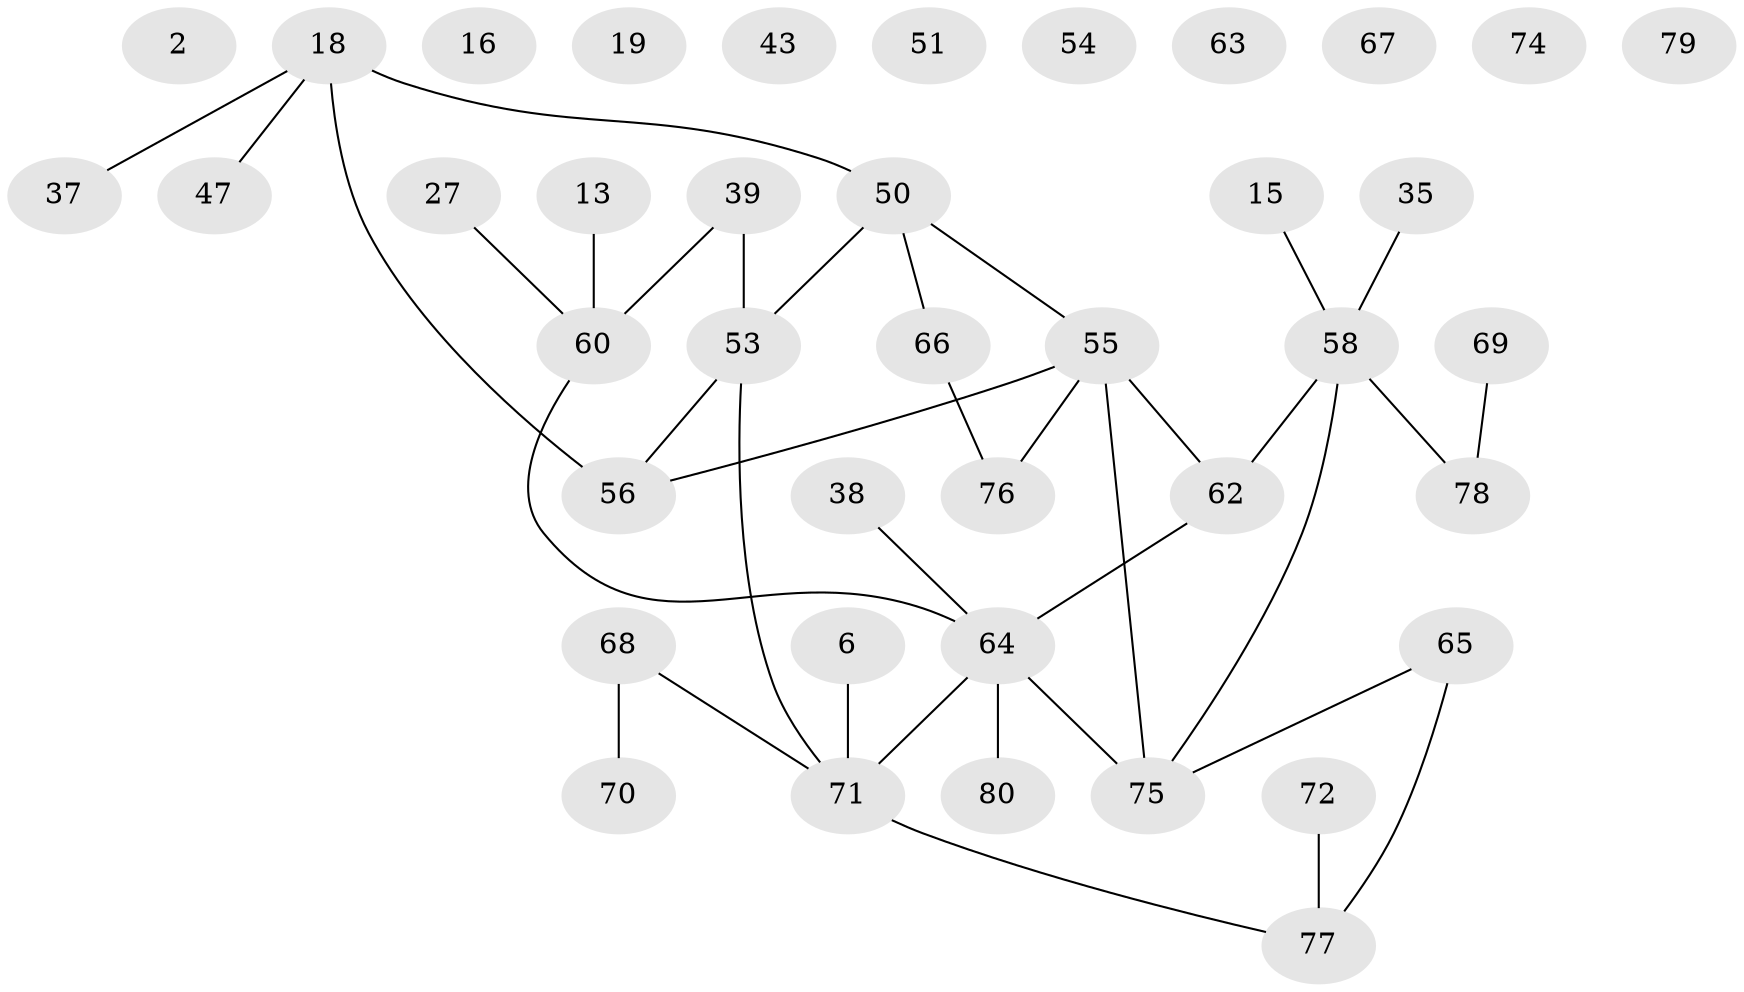 // original degree distribution, {2: 0.2125, 0: 0.1125, 1: 0.275, 3: 0.25, 4: 0.0875, 5: 0.05, 6: 0.0125}
// Generated by graph-tools (version 1.1) at 2025/39/03/09/25 04:39:43]
// undirected, 40 vertices, 37 edges
graph export_dot {
graph [start="1"]
  node [color=gray90,style=filled];
  2;
  6;
  13;
  15;
  16;
  18;
  19;
  27;
  35;
  37;
  38;
  39;
  43;
  47 [super="+9+10"];
  50 [super="+44"];
  51;
  53 [super="+24+30"];
  54 [super="+32"];
  55 [super="+34"];
  56;
  58 [super="+1"];
  60 [super="+36"];
  62 [super="+42"];
  63;
  64 [super="+28+46"];
  65 [super="+33+14"];
  66;
  67;
  68 [super="+20+61"];
  69 [super="+48"];
  70;
  71 [super="+45"];
  72;
  74;
  75 [super="+5+41+57"];
  76 [super="+3"];
  77 [super="+22+29+31+73+49+52+59"];
  78;
  79;
  80;
  6 -- 71;
  13 -- 60;
  15 -- 58;
  18 -- 37;
  18 -- 47;
  18 -- 50 [weight=2];
  18 -- 56;
  27 -- 60;
  35 -- 58;
  38 -- 64;
  39 -- 60 [weight=2];
  39 -- 53 [weight=2];
  50 -- 66;
  50 -- 53;
  50 -- 55;
  53 -- 56;
  53 -- 71;
  55 -- 56;
  55 -- 75 [weight=2];
  55 -- 76;
  55 -- 62;
  58 -- 75 [weight=2];
  58 -- 78;
  58 -- 62;
  60 -- 64;
  62 -- 64;
  64 -- 71 [weight=2];
  64 -- 80;
  64 -- 75 [weight=2];
  65 -- 75;
  65 -- 77;
  66 -- 76;
  68 -- 71 [weight=2];
  68 -- 70;
  69 -- 78;
  71 -- 77;
  72 -- 77;
}
